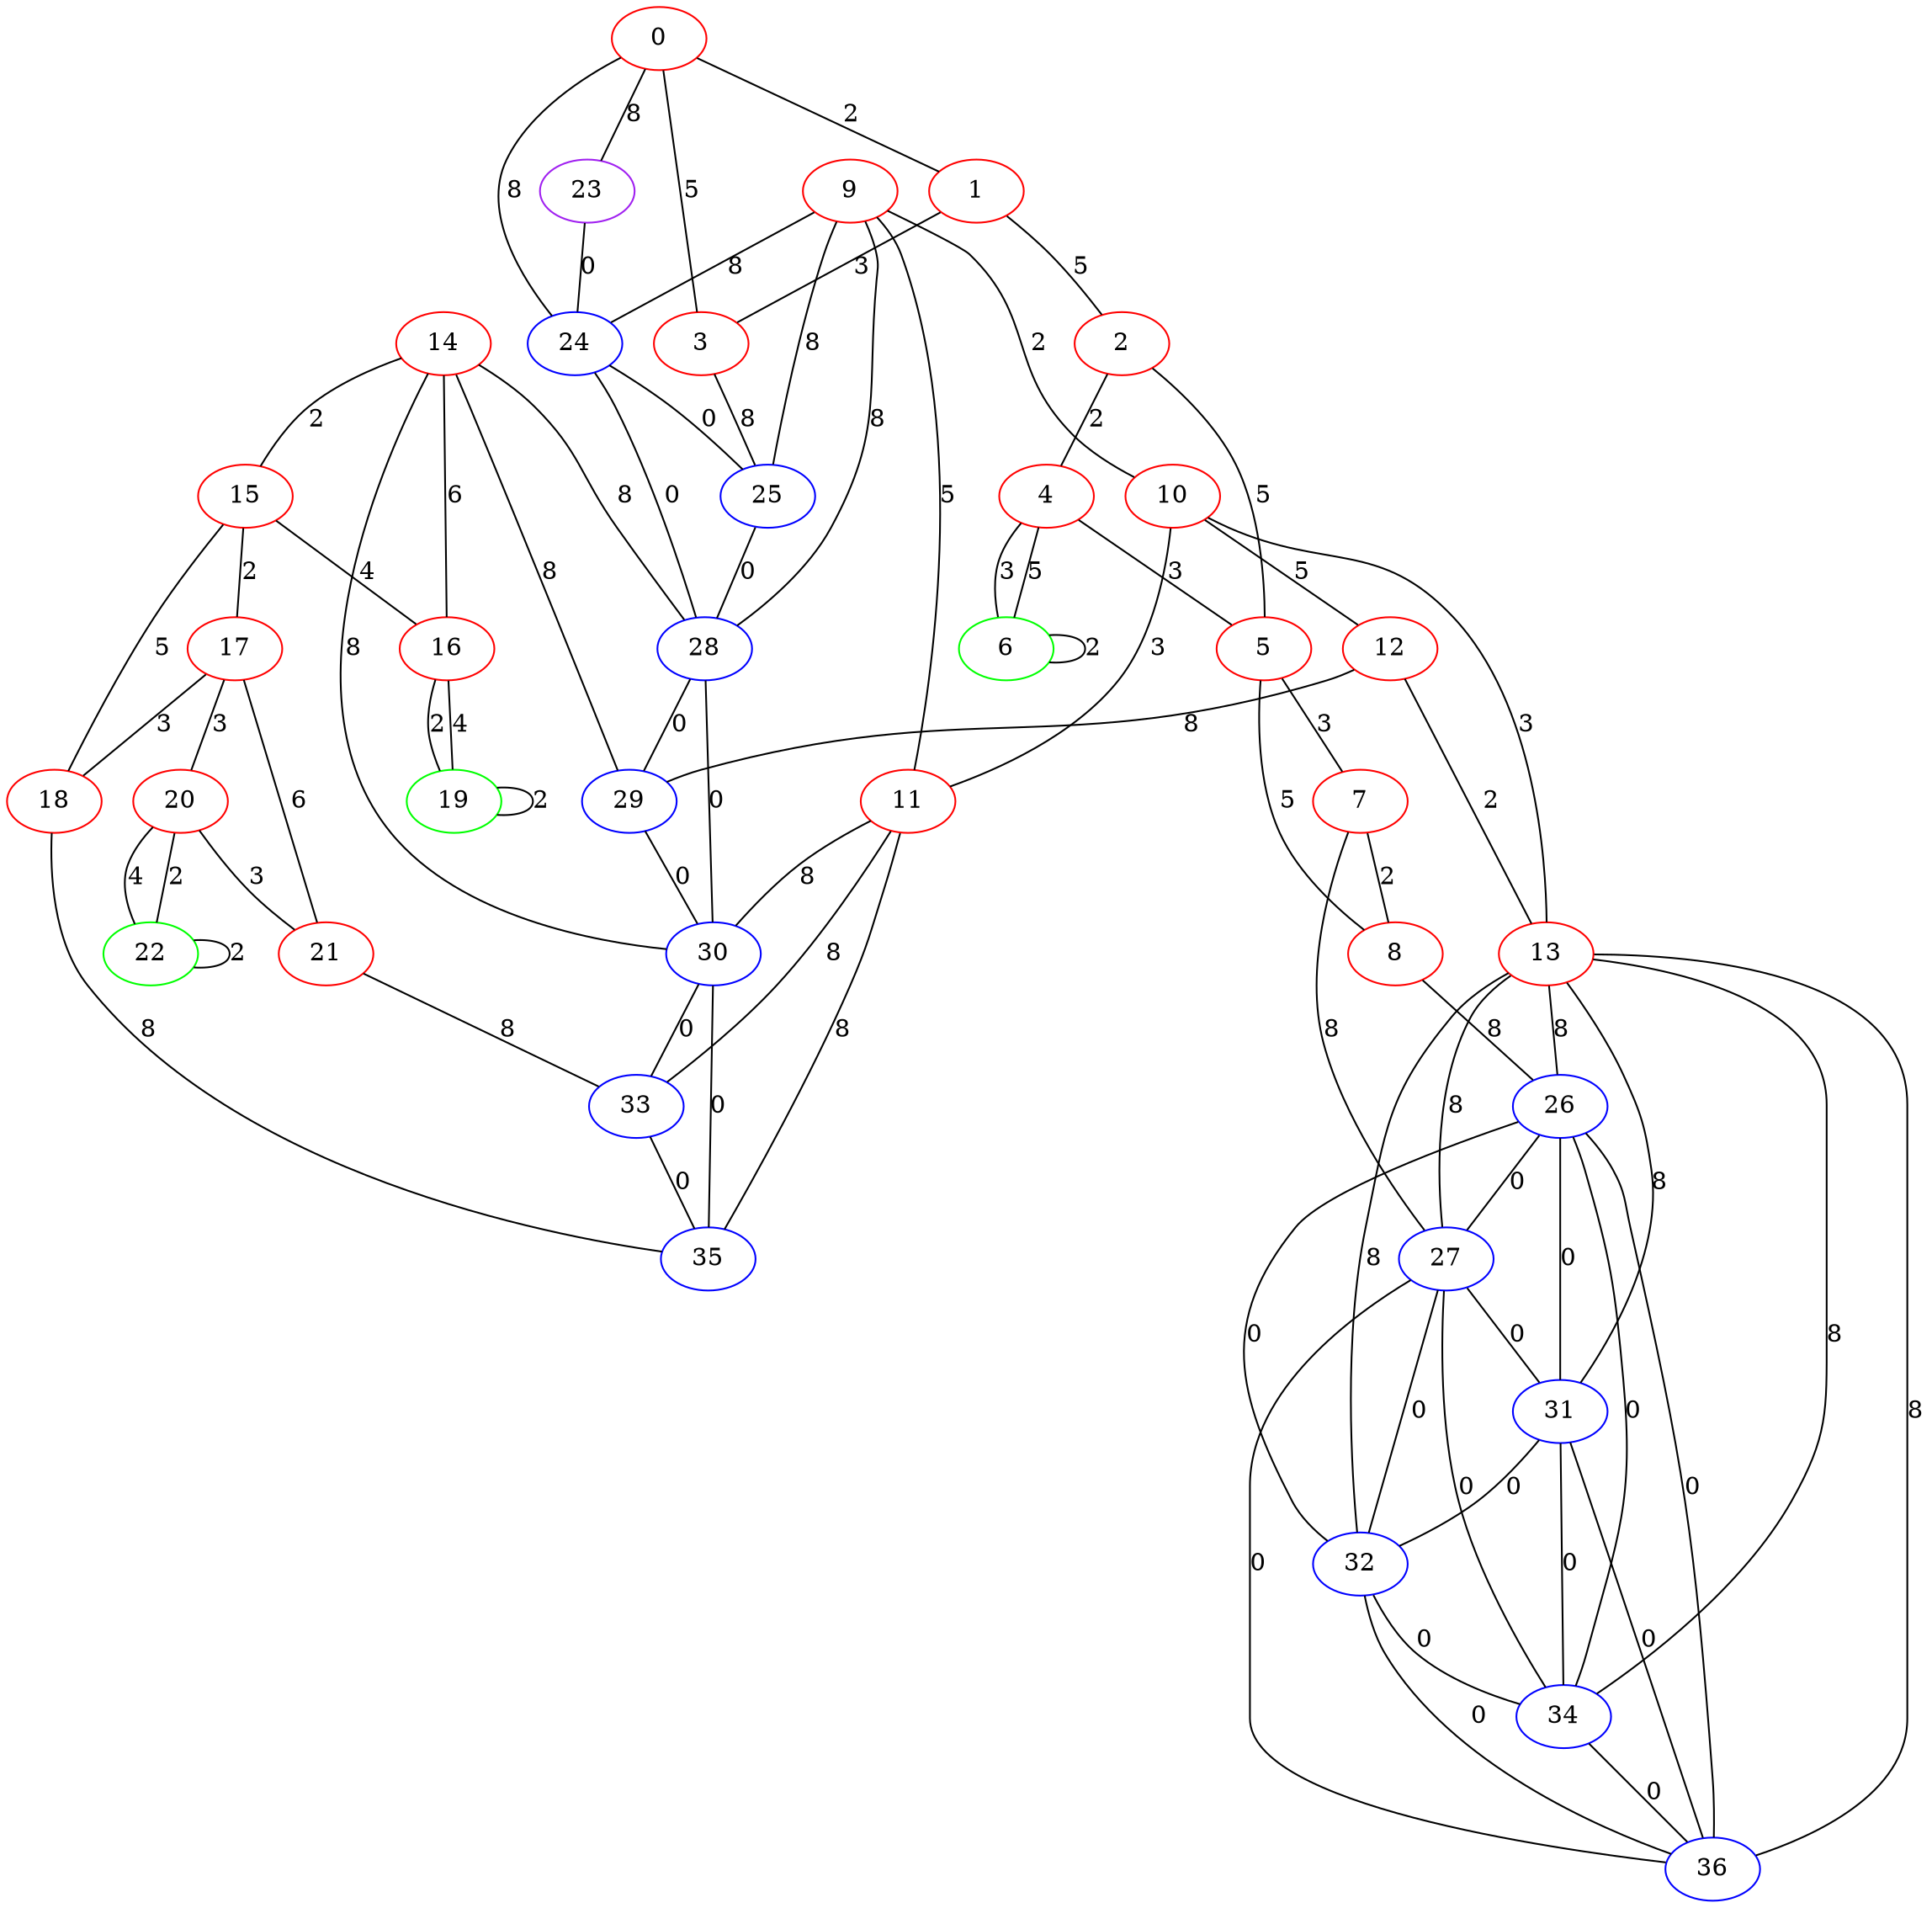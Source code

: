 graph "" {
0 [color=red, weight=1];
1 [color=red, weight=1];
2 [color=red, weight=1];
3 [color=red, weight=1];
4 [color=red, weight=1];
5 [color=red, weight=1];
6 [color=green, weight=2];
7 [color=red, weight=1];
8 [color=red, weight=1];
9 [color=red, weight=1];
10 [color=red, weight=1];
11 [color=red, weight=1];
12 [color=red, weight=1];
13 [color=red, weight=1];
14 [color=red, weight=1];
15 [color=red, weight=1];
16 [color=red, weight=1];
17 [color=red, weight=1];
18 [color=red, weight=1];
19 [color=green, weight=2];
20 [color=red, weight=1];
21 [color=red, weight=1];
22 [color=green, weight=2];
23 [color=purple, weight=4];
24 [color=blue, weight=3];
25 [color=blue, weight=3];
26 [color=blue, weight=3];
27 [color=blue, weight=3];
28 [color=blue, weight=3];
29 [color=blue, weight=3];
30 [color=blue, weight=3];
31 [color=blue, weight=3];
32 [color=blue, weight=3];
33 [color=blue, weight=3];
34 [color=blue, weight=3];
35 [color=blue, weight=3];
36 [color=blue, weight=3];
0 -- 24  [key=0, label=8];
0 -- 1  [key=0, label=2];
0 -- 3  [key=0, label=5];
0 -- 23  [key=0, label=8];
1 -- 2  [key=0, label=5];
1 -- 3  [key=0, label=3];
2 -- 4  [key=0, label=2];
2 -- 5  [key=0, label=5];
3 -- 25  [key=0, label=8];
4 -- 5  [key=0, label=3];
4 -- 6  [key=0, label=5];
4 -- 6  [key=1, label=3];
5 -- 8  [key=0, label=5];
5 -- 7  [key=0, label=3];
6 -- 6  [key=0, label=2];
7 -- 8  [key=0, label=2];
7 -- 27  [key=0, label=8];
8 -- 26  [key=0, label=8];
9 -- 24  [key=0, label=8];
9 -- 25  [key=0, label=8];
9 -- 10  [key=0, label=2];
9 -- 11  [key=0, label=5];
9 -- 28  [key=0, label=8];
10 -- 11  [key=0, label=3];
10 -- 12  [key=0, label=5];
10 -- 13  [key=0, label=3];
11 -- 35  [key=0, label=8];
11 -- 30  [key=0, label=8];
11 -- 33  [key=0, label=8];
12 -- 13  [key=0, label=2];
12 -- 29  [key=0, label=8];
13 -- 32  [key=0, label=8];
13 -- 34  [key=0, label=8];
13 -- 36  [key=0, label=8];
13 -- 26  [key=0, label=8];
13 -- 27  [key=0, label=8];
13 -- 31  [key=0, label=8];
14 -- 16  [key=0, label=6];
14 -- 28  [key=0, label=8];
14 -- 29  [key=0, label=8];
14 -- 30  [key=0, label=8];
14 -- 15  [key=0, label=2];
15 -- 16  [key=0, label=4];
15 -- 17  [key=0, label=2];
15 -- 18  [key=0, label=5];
16 -- 19  [key=0, label=2];
16 -- 19  [key=1, label=4];
17 -- 18  [key=0, label=3];
17 -- 20  [key=0, label=3];
17 -- 21  [key=0, label=6];
18 -- 35  [key=0, label=8];
19 -- 19  [key=0, label=2];
20 -- 21  [key=0, label=3];
20 -- 22  [key=0, label=4];
20 -- 22  [key=1, label=2];
21 -- 33  [key=0, label=8];
22 -- 22  [key=0, label=2];
23 -- 24  [key=0, label=0];
24 -- 25  [key=0, label=0];
24 -- 28  [key=0, label=0];
25 -- 28  [key=0, label=0];
26 -- 32  [key=0, label=0];
26 -- 34  [key=0, label=0];
26 -- 36  [key=0, label=0];
26 -- 27  [key=0, label=0];
26 -- 31  [key=0, label=0];
27 -- 32  [key=0, label=0];
27 -- 34  [key=0, label=0];
27 -- 36  [key=0, label=0];
27 -- 31  [key=0, label=0];
28 -- 29  [key=0, label=0];
28 -- 30  [key=0, label=0];
29 -- 30  [key=0, label=0];
30 -- 33  [key=0, label=0];
30 -- 35  [key=0, label=0];
31 -- 32  [key=0, label=0];
31 -- 34  [key=0, label=0];
31 -- 36  [key=0, label=0];
32 -- 34  [key=0, label=0];
32 -- 36  [key=0, label=0];
33 -- 35  [key=0, label=0];
34 -- 36  [key=0, label=0];
}

